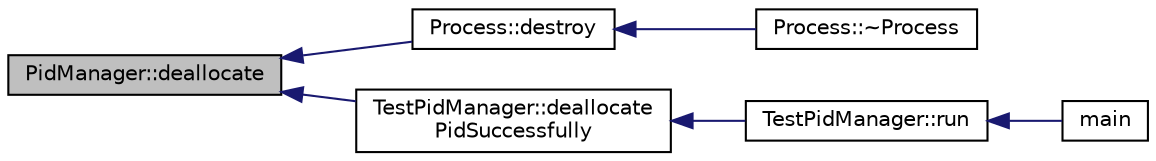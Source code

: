 digraph "PidManager::deallocate"
{
  edge [fontname="Helvetica",fontsize="10",labelfontname="Helvetica",labelfontsize="10"];
  node [fontname="Helvetica",fontsize="10",shape=record];
  rankdir="LR";
  Node73 [label="PidManager::deallocate",height=0.2,width=0.4,color="black", fillcolor="grey75", style="filled", fontcolor="black"];
  Node73 -> Node74 [dir="back",color="midnightblue",fontsize="10",style="solid",fontname="Helvetica"];
  Node74 [label="Process::destroy",height=0.2,width=0.4,color="black", fillcolor="white", style="filled",URL="$d1/d41/class_process.html#a9a33a79c6587f16670cb86e8bf058450"];
  Node74 -> Node75 [dir="back",color="midnightblue",fontsize="10",style="solid",fontname="Helvetica"];
  Node75 [label="Process::~Process",height=0.2,width=0.4,color="black", fillcolor="white", style="filled",URL="$d1/d41/class_process.html#a990776d181dbbde7ff8ac12713d814b3"];
  Node73 -> Node76 [dir="back",color="midnightblue",fontsize="10",style="solid",fontname="Helvetica"];
  Node76 [label="TestPidManager::deallocate\lPidSuccessfully",height=0.2,width=0.4,color="black", fillcolor="white", style="filled",URL="$d7/d7b/class_test_pid_manager.html#a1a74ac37afdd3b0ff147f35069043784"];
  Node76 -> Node77 [dir="back",color="midnightblue",fontsize="10",style="solid",fontname="Helvetica"];
  Node77 [label="TestPidManager::run",height=0.2,width=0.4,color="black", fillcolor="white", style="filled",URL="$d7/d7b/class_test_pid_manager.html#a16be6c7f3bb1f57f8d61ca4a64e431c5"];
  Node77 -> Node78 [dir="back",color="midnightblue",fontsize="10",style="solid",fontname="Helvetica"];
  Node78 [label="main",height=0.2,width=0.4,color="black", fillcolor="white", style="filled",URL="$d1/d40/main__debug___pid_manager_8cpp.html#ae66f6b31b5ad750f1fe042a706a4e3d4"];
}

